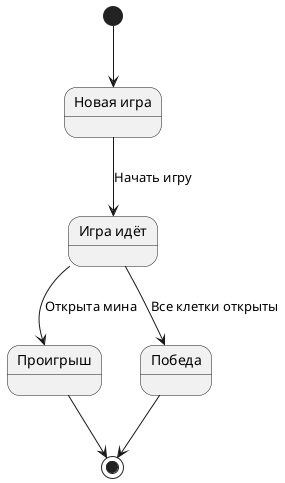 @startuml
state "Новая игра" as NewGame
state "Игра идёт" as Playing
state "Проигрыш" as Lose
state "Победа" as Win

[*] --> NewGame
NewGame --> Playing : Начать игру
Playing --> Lose : Открыта мина
Playing --> Win : Все клетки открыты
Lose --> [*]
Win --> [*]
@enduml
